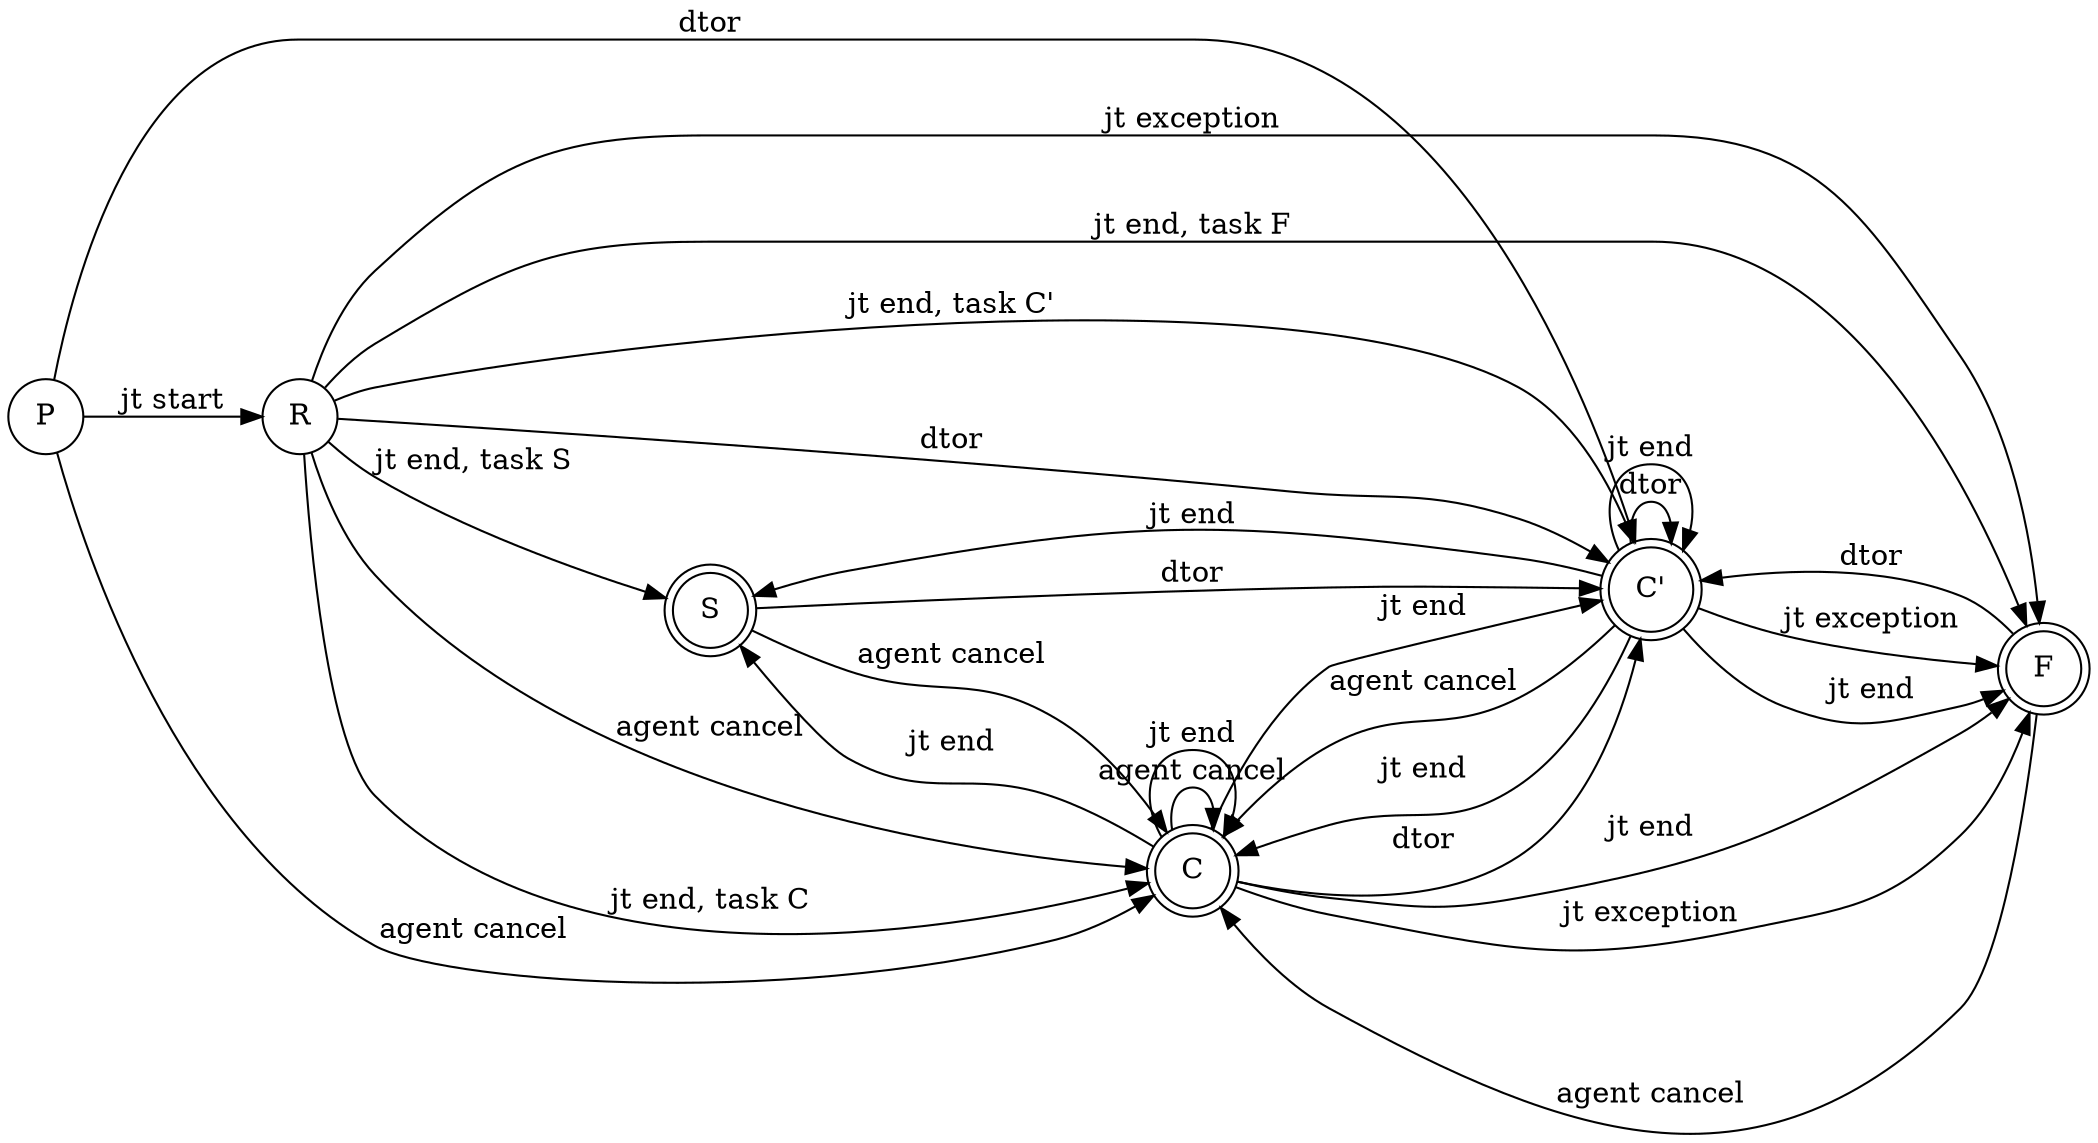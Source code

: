 digraph {
	rankdir = LR;
  overlap = scale;
  splines = true;

	node [shape = doublecircle];
  finished [label = "S"]
  failed [label = "F"]
  canceled [label = "C"]
  canceled_shutdown [label = "C'"];
	node [shape = circle];
  pending [label = "P"]
  running [label = "R"];

  pending -> running [ label = "jt start" ];
  running -> finished [ label = "jt end, task S" ];
  running -> canceled [ label = "jt end, task C" ];
  running -> canceled_shutdown [ label = "jt end, task C'" ];
  running -> failed [ label = "jt end, task F" ];
  running -> failed [ label = "jt exception" ];

  pending -> canceled [ label = "agent cancel" ];
  running -> canceled [ label = "agent cancel" ];
  finished -> canceled [ label = "agent cancel" ];
  canceled -> canceled [ label = "agent cancel" ];
  canceled_shutdown -> canceled [ label = "agent cancel" ];
  failed -> canceled [ label = "agent cancel" ];

  finished -> canceled_shutdown [ label = "dtor" ];
  failed -> canceled_shutdown [ label = "dtor" ];
  canceled -> canceled_shutdown [ label = "dtor" ];
  canceled_shutdown -> canceled_shutdown [ label = "dtor" ];
  pending -> canceled_shutdown [ label = "dtor" ];
  running -> canceled_shutdown [ label = "dtor" ];

  canceled -> finished [ label = "jt end" ];
  canceled -> canceled [ label = "jt end" ];
  canceled -> canceled_shutdown [ label = "jt end" ];
  canceled -> failed [ label = "jt end" ];
  canceled -> failed [ label = "jt exception" ];

  canceled_shutdown -> finished [ label = "jt end" ];
  canceled_shutdown -> canceled [ label = "jt end" ];
  canceled_shutdown -> canceled_shutdown [ label = "jt end" ];
  canceled_shutdown -> failed [ label = "jt end" ];
  canceled_shutdown -> failed [ label = "jt exception" ];

}
